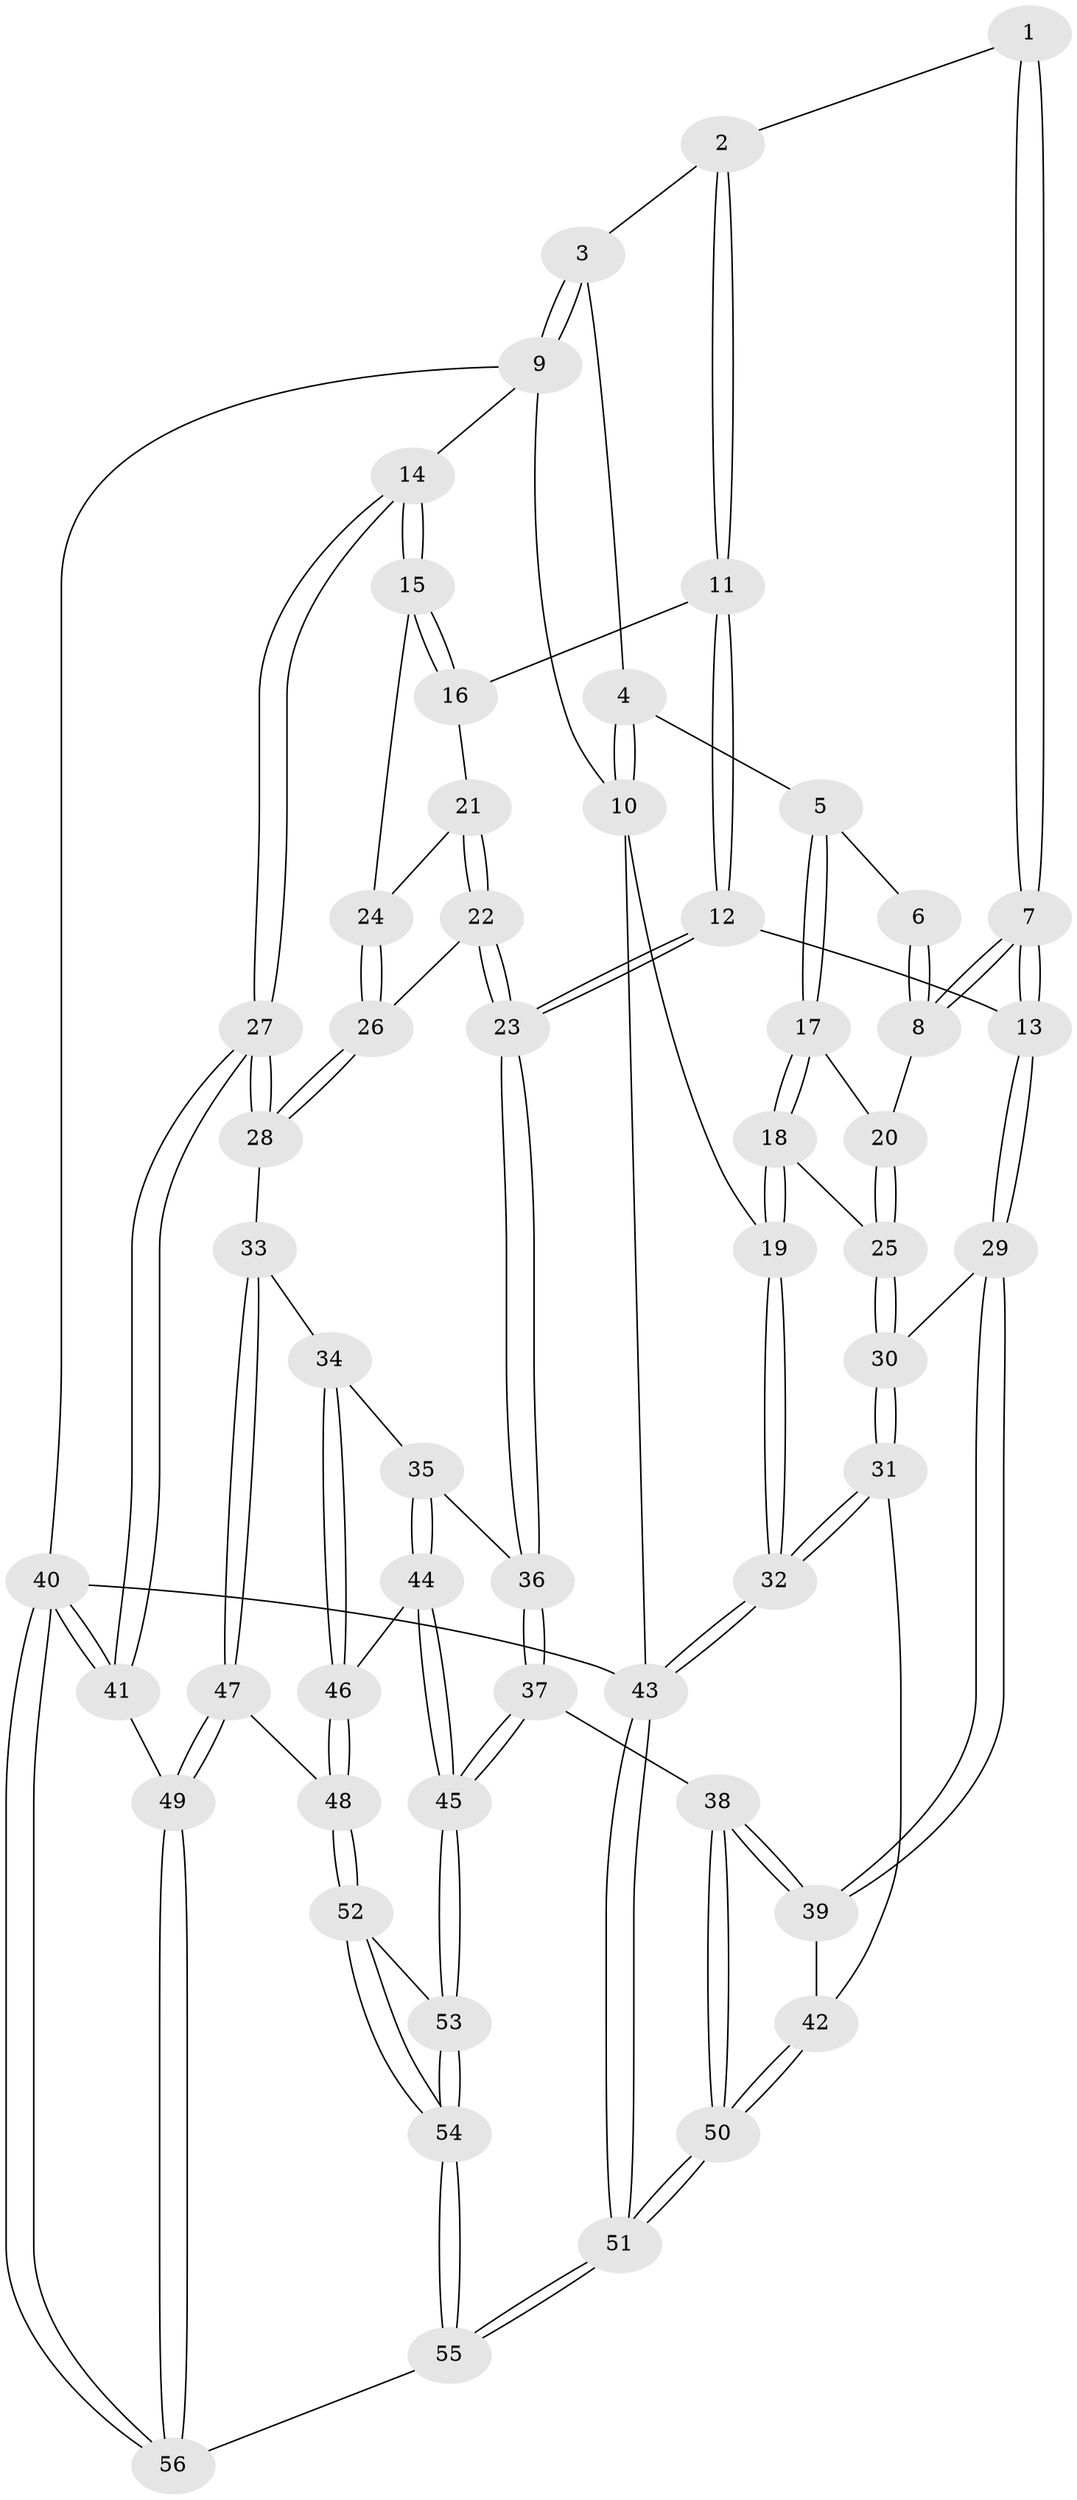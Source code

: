 // Generated by graph-tools (version 1.1) at 2025/11/02/27/25 16:11:55]
// undirected, 56 vertices, 137 edges
graph export_dot {
graph [start="1"]
  node [color=gray90,style=filled];
  1 [pos="+0.5865444592710529+0.03518094803876092"];
  2 [pos="+0.6423127966350305+0"];
  3 [pos="+0.6778179010319191+0"];
  4 [pos="+0.030910987059476328+0"];
  5 [pos="+0.16735642044695742+0"];
  6 [pos="+0.3751829650891715+0.08882463975042978"];
  7 [pos="+0.4474245830981336+0.31385296602873963"];
  8 [pos="+0.4193365658950321+0.28618691921054934"];
  9 [pos="+1+0"];
  10 [pos="+0+0"];
  11 [pos="+0.7060006170103729+0.1452735180119167"];
  12 [pos="+0.5176950985886857+0.38946523896275054"];
  13 [pos="+0.4656735474286206+0.3636943718891829"];
  14 [pos="+1+0.054522323661323605"];
  15 [pos="+0.9087851992794158+0.2115560606069481"];
  16 [pos="+0.723020595975482+0.1605351471981408"];
  17 [pos="+0.2014529571238161+0.1464975031563577"];
  18 [pos="+0.09985586754454209+0.293421025141131"];
  19 [pos="+0+0.28476147090306236"];
  20 [pos="+0.2733540772596081+0.23193990610269766"];
  21 [pos="+0.7317021679690868+0.24621703996241937"];
  22 [pos="+0.7363812955608341+0.3939894186608199"];
  23 [pos="+0.5498811378738068+0.419013290158801"];
  24 [pos="+0.8645977991539932+0.2879897713961804"];
  25 [pos="+0.17769288332905844+0.3649953639638515"];
  26 [pos="+0.8010363767246282+0.4104159296153171"];
  27 [pos="+1+0.5676857163177063"];
  28 [pos="+0.8547223966315606+0.4717655990510573"];
  29 [pos="+0.29932504285664535+0.4654807308711445"];
  30 [pos="+0.211786476714143+0.4564171120026032"];
  31 [pos="+0.0259442365414101+0.5888221417930998"];
  32 [pos="+0+0.6072008353166879"];
  33 [pos="+0.7184665764292926+0.6298088686608632"];
  34 [pos="+0.7177206665893177+0.6295844420729707"];
  35 [pos="+0.680286007939171+0.6067906060411428"];
  36 [pos="+0.5559875109764666+0.4725185874582609"];
  37 [pos="+0.451738218527563+0.73724470451609"];
  38 [pos="+0.36207867217920037+0.7297317678433674"];
  39 [pos="+0.35137167889455534+0.71529084497792"];
  40 [pos="+1+1"];
  41 [pos="+1+0.8495397867693466"];
  42 [pos="+0.07257346607451738+0.6144960102514073"];
  43 [pos="+0+1"];
  44 [pos="+0.49546257877015315+0.7422277944468769"];
  45 [pos="+0.4615829695398673+0.7452366450810152"];
  46 [pos="+0.5819939603404771+0.7484363354989438"];
  47 [pos="+0.8121660978640682+0.7835610166674666"];
  48 [pos="+0.7397753018906685+0.8098709642796442"];
  49 [pos="+0.8897115584633205+0.8025365232419223"];
  50 [pos="+0.2498853687418761+0.8566238330570594"];
  51 [pos="+0+1"];
  52 [pos="+0.6886546492865335+0.8696210257924049"];
  53 [pos="+0.47991496426750974+0.8023091035285389"];
  54 [pos="+0.5424775315584311+1"];
  55 [pos="+0.5424349557244298+1"];
  56 [pos="+0.5526223658950493+1"];
  1 -- 2;
  1 -- 7;
  1 -- 7;
  2 -- 3;
  2 -- 11;
  2 -- 11;
  3 -- 4;
  3 -- 9;
  3 -- 9;
  4 -- 5;
  4 -- 10;
  4 -- 10;
  5 -- 6;
  5 -- 17;
  5 -- 17;
  6 -- 8;
  6 -- 8;
  7 -- 8;
  7 -- 8;
  7 -- 13;
  7 -- 13;
  8 -- 20;
  9 -- 10;
  9 -- 14;
  9 -- 40;
  10 -- 19;
  10 -- 43;
  11 -- 12;
  11 -- 12;
  11 -- 16;
  12 -- 13;
  12 -- 23;
  12 -- 23;
  13 -- 29;
  13 -- 29;
  14 -- 15;
  14 -- 15;
  14 -- 27;
  14 -- 27;
  15 -- 16;
  15 -- 16;
  15 -- 24;
  16 -- 21;
  17 -- 18;
  17 -- 18;
  17 -- 20;
  18 -- 19;
  18 -- 19;
  18 -- 25;
  19 -- 32;
  19 -- 32;
  20 -- 25;
  20 -- 25;
  21 -- 22;
  21 -- 22;
  21 -- 24;
  22 -- 23;
  22 -- 23;
  22 -- 26;
  23 -- 36;
  23 -- 36;
  24 -- 26;
  24 -- 26;
  25 -- 30;
  25 -- 30;
  26 -- 28;
  26 -- 28;
  27 -- 28;
  27 -- 28;
  27 -- 41;
  27 -- 41;
  28 -- 33;
  29 -- 30;
  29 -- 39;
  29 -- 39;
  30 -- 31;
  30 -- 31;
  31 -- 32;
  31 -- 32;
  31 -- 42;
  32 -- 43;
  32 -- 43;
  33 -- 34;
  33 -- 47;
  33 -- 47;
  34 -- 35;
  34 -- 46;
  34 -- 46;
  35 -- 36;
  35 -- 44;
  35 -- 44;
  36 -- 37;
  36 -- 37;
  37 -- 38;
  37 -- 45;
  37 -- 45;
  38 -- 39;
  38 -- 39;
  38 -- 50;
  38 -- 50;
  39 -- 42;
  40 -- 41;
  40 -- 41;
  40 -- 56;
  40 -- 56;
  40 -- 43;
  41 -- 49;
  42 -- 50;
  42 -- 50;
  43 -- 51;
  43 -- 51;
  44 -- 45;
  44 -- 45;
  44 -- 46;
  45 -- 53;
  45 -- 53;
  46 -- 48;
  46 -- 48;
  47 -- 48;
  47 -- 49;
  47 -- 49;
  48 -- 52;
  48 -- 52;
  49 -- 56;
  49 -- 56;
  50 -- 51;
  50 -- 51;
  51 -- 55;
  51 -- 55;
  52 -- 53;
  52 -- 54;
  52 -- 54;
  53 -- 54;
  53 -- 54;
  54 -- 55;
  54 -- 55;
  55 -- 56;
}
